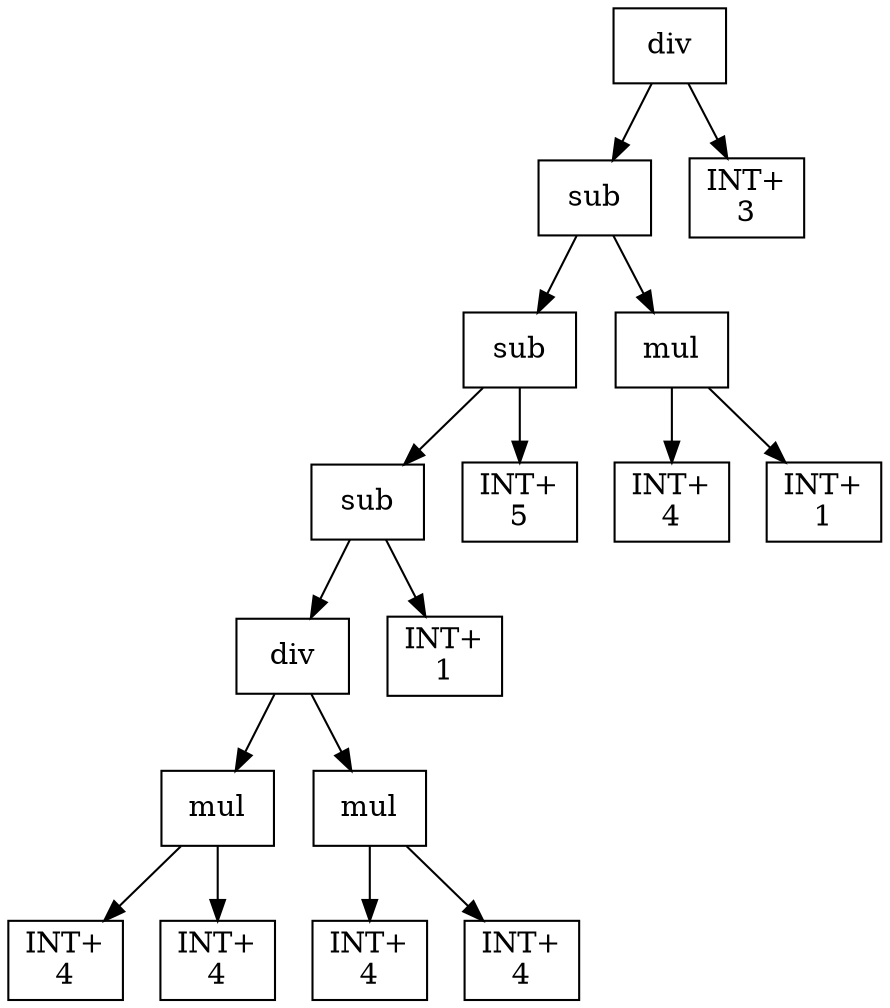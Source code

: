 digraph expr {
  node [shape=box];
  n1 [label="div"];
  n2 [label="sub"];
  n3 [label="sub"];
  n4 [label="sub"];
  n5 [label="div"];
  n6 [label="mul"];
  n7 [label="INT+\n4"];
  n8 [label="INT+\n4"];
  n6 -> n7;
  n6 -> n8;
  n9 [label="mul"];
  n10 [label="INT+\n4"];
  n11 [label="INT+\n4"];
  n9 -> n10;
  n9 -> n11;
  n5 -> n6;
  n5 -> n9;
  n12 [label="INT+\n1"];
  n4 -> n5;
  n4 -> n12;
  n13 [label="INT+\n5"];
  n3 -> n4;
  n3 -> n13;
  n14 [label="mul"];
  n15 [label="INT+\n4"];
  n16 [label="INT+\n1"];
  n14 -> n15;
  n14 -> n16;
  n2 -> n3;
  n2 -> n14;
  n17 [label="INT+\n3"];
  n1 -> n2;
  n1 -> n17;
}